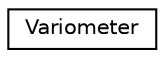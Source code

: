 digraph "Graphical Class Hierarchy"
{
 // INTERACTIVE_SVG=YES
  edge [fontname="Helvetica",fontsize="10",labelfontname="Helvetica",labelfontsize="10"];
  node [fontname="Helvetica",fontsize="10",shape=record];
  rankdir="LR";
  Node1 [label="Variometer",height=0.2,width=0.4,color="black", fillcolor="white", style="filled",URL="$classVariometer.html"];
}
